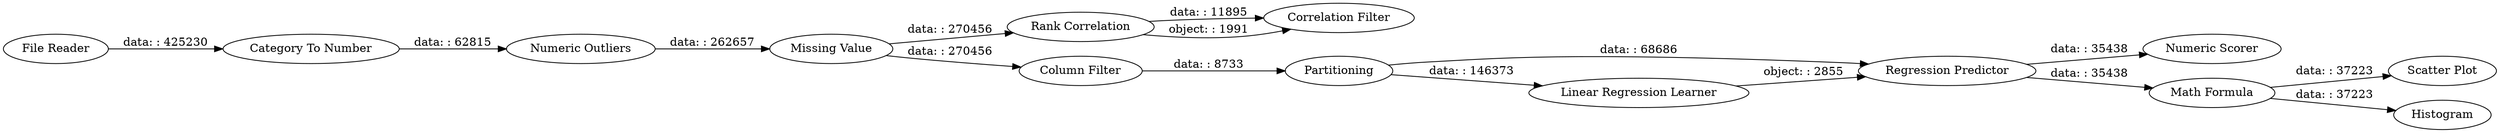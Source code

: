 digraph {
	"-4377962756771852465_61" [label="Category To Number"]
	"-4377962756771852465_67" [label=Partitioning]
	"-4377962756771852465_70" [label="Numeric Scorer"]
	"-4377962756771852465_64" [label="Rank Correlation"]
	"-4377962756771852465_58" [label="Scatter Plot"]
	"-4377962756771852465_69" [label="Regression Predictor"]
	"-4377962756771852465_57" [label="Math Formula"]
	"-4377962756771852465_62" [label="Numeric Outliers"]
	"-4377962756771852465_65" [label="Correlation Filter"]
	"-4377962756771852465_59" [label=Histogram]
	"-4377962756771852465_66" [label="Column Filter"]
	"-4377962756771852465_63" [label="Missing Value"]
	"-4377962756771852465_68" [label="Linear Regression Learner"]
	"-4377962756771852465_60" [label="File Reader"]
	"-4377962756771852465_67" -> "-4377962756771852465_69" [label="data: : 68686"]
	"-4377962756771852465_61" -> "-4377962756771852465_62" [label="data: : 62815"]
	"-4377962756771852465_69" -> "-4377962756771852465_57" [label="data: : 35438"]
	"-4377962756771852465_69" -> "-4377962756771852465_70" [label="data: : 35438"]
	"-4377962756771852465_57" -> "-4377962756771852465_58" [label="data: : 37223"]
	"-4377962756771852465_60" -> "-4377962756771852465_61" [label="data: : 425230"]
	"-4377962756771852465_64" -> "-4377962756771852465_65" [label="data: : 11895"]
	"-4377962756771852465_68" -> "-4377962756771852465_69" [label="object: : 2855"]
	"-4377962756771852465_57" -> "-4377962756771852465_59" [label="data: : 37223"]
	"-4377962756771852465_63" -> "-4377962756771852465_64" [label="data: : 270456"]
	"-4377962756771852465_66" -> "-4377962756771852465_67" [label="data: : 8733"]
	"-4377962756771852465_63" -> "-4377962756771852465_66" [label="data: : 270456"]
	"-4377962756771852465_64" -> "-4377962756771852465_65" [label="object: : 1991"]
	"-4377962756771852465_62" -> "-4377962756771852465_63" [label="data: : 262657"]
	"-4377962756771852465_67" -> "-4377962756771852465_68" [label="data: : 146373"]
	rankdir=LR
}
